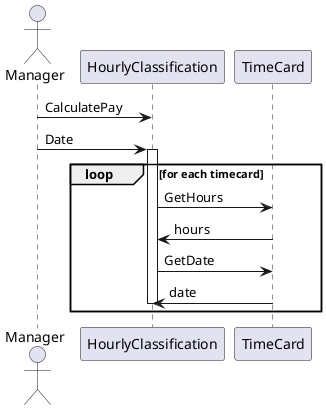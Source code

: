 @startuml
actor Manager

Manager -> HourlyClassification: CalculatePay
Manager -> HourlyClassification: Date
loop for each timecard
    activate HourlyClassification
      HourlyClassification -> TimeCard: GetHours
      HourlyClassification <- TimeCard: hours
      HourlyClassification -> TimeCard: GetDate
      HourlyClassification <- TimeCard: date
    deactivate HourlyClassification
end
@enduml